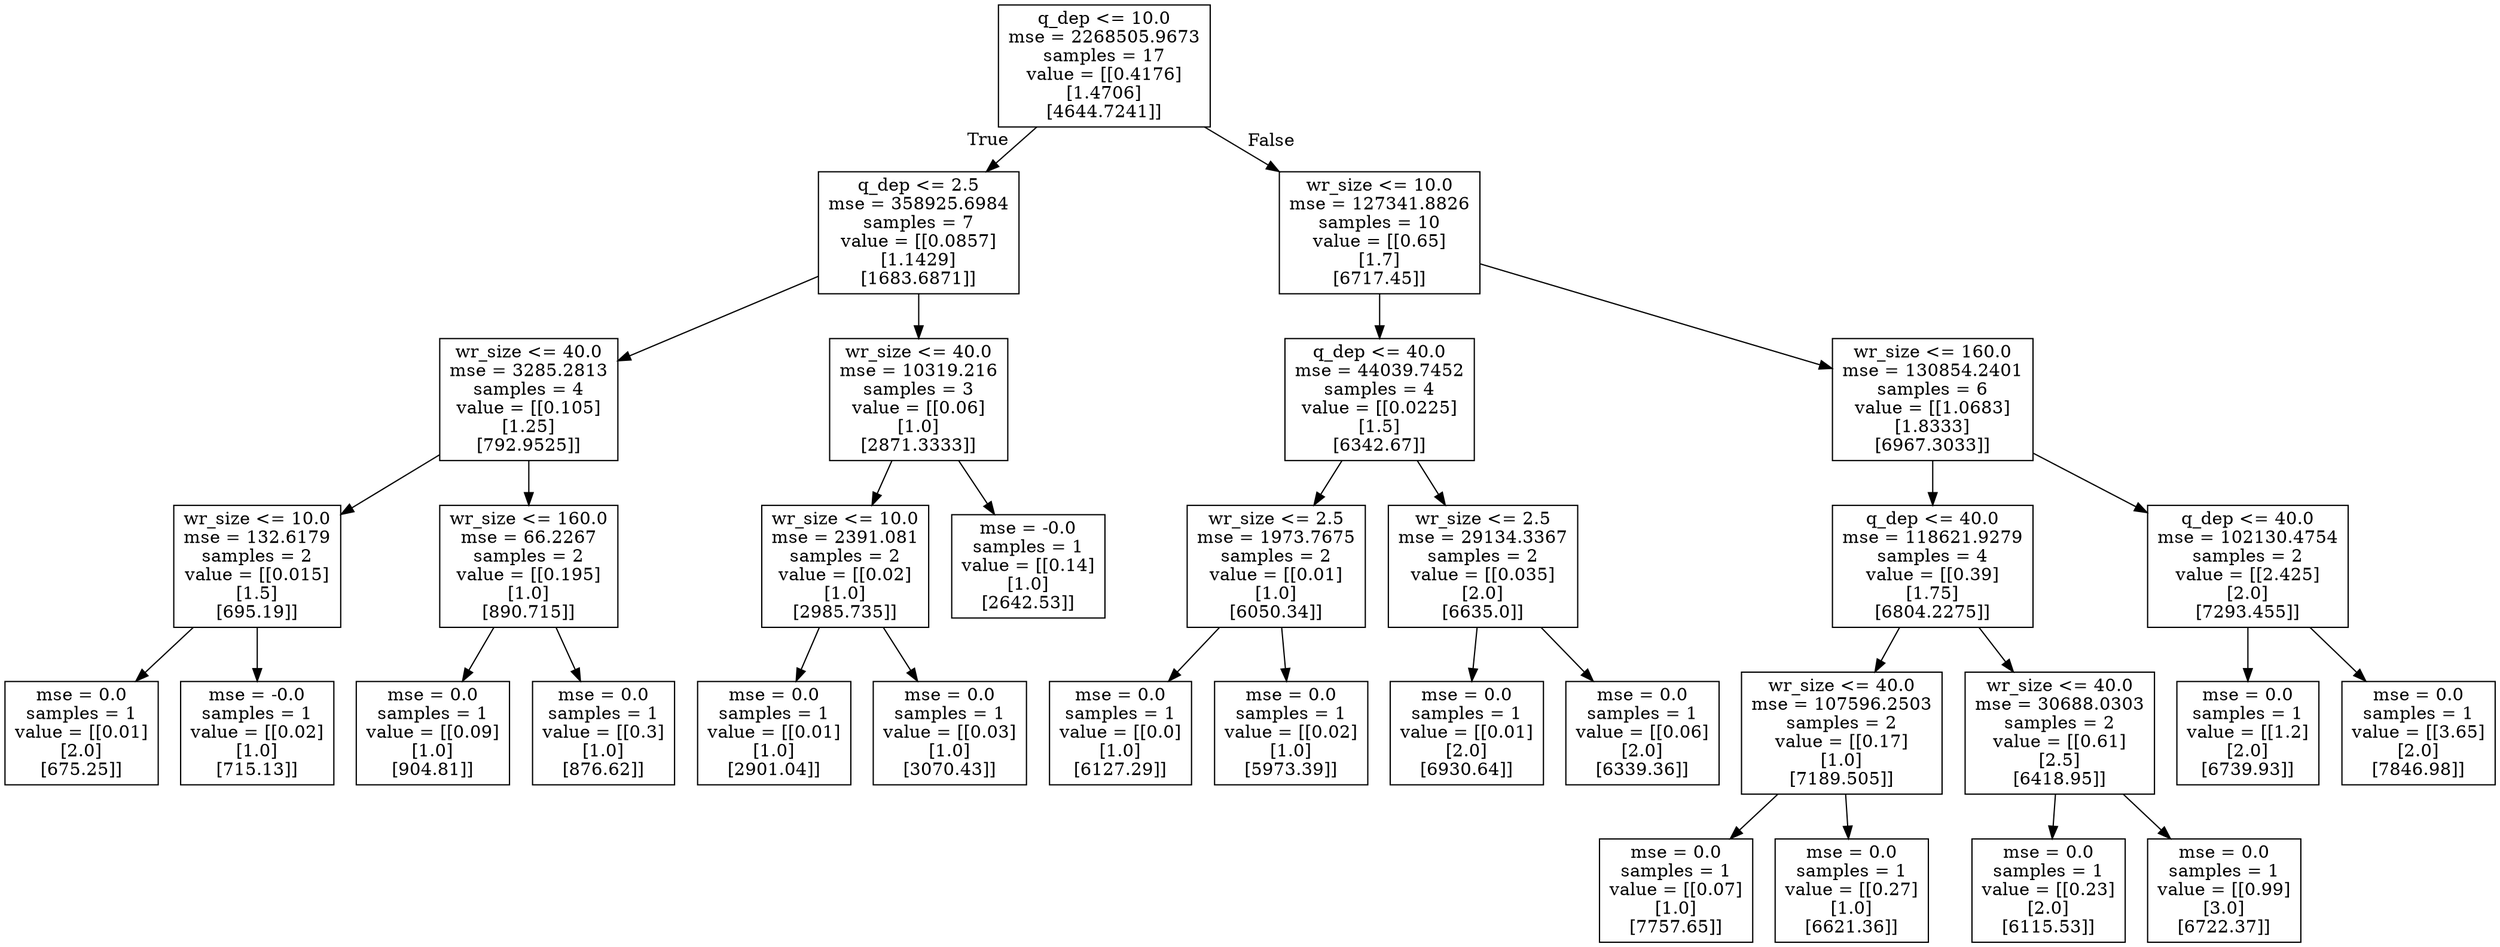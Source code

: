 digraph Tree {
node [shape=box] ;
0 [label="q_dep <= 10.0\nmse = 2268505.9673\nsamples = 17\nvalue = [[0.4176]\n[1.4706]\n[4644.7241]]"] ;
1 [label="q_dep <= 2.5\nmse = 358925.6984\nsamples = 7\nvalue = [[0.0857]\n[1.1429]\n[1683.6871]]"] ;
0 -> 1 [labeldistance=2.5, labelangle=45, headlabel="True"] ;
2 [label="wr_size <= 40.0\nmse = 3285.2813\nsamples = 4\nvalue = [[0.105]\n[1.25]\n[792.9525]]"] ;
1 -> 2 ;
3 [label="wr_size <= 10.0\nmse = 132.6179\nsamples = 2\nvalue = [[0.015]\n[1.5]\n[695.19]]"] ;
2 -> 3 ;
4 [label="mse = 0.0\nsamples = 1\nvalue = [[0.01]\n[2.0]\n[675.25]]"] ;
3 -> 4 ;
5 [label="mse = -0.0\nsamples = 1\nvalue = [[0.02]\n[1.0]\n[715.13]]"] ;
3 -> 5 ;
6 [label="wr_size <= 160.0\nmse = 66.2267\nsamples = 2\nvalue = [[0.195]\n[1.0]\n[890.715]]"] ;
2 -> 6 ;
7 [label="mse = 0.0\nsamples = 1\nvalue = [[0.09]\n[1.0]\n[904.81]]"] ;
6 -> 7 ;
8 [label="mse = 0.0\nsamples = 1\nvalue = [[0.3]\n[1.0]\n[876.62]]"] ;
6 -> 8 ;
9 [label="wr_size <= 40.0\nmse = 10319.216\nsamples = 3\nvalue = [[0.06]\n[1.0]\n[2871.3333]]"] ;
1 -> 9 ;
10 [label="wr_size <= 10.0\nmse = 2391.081\nsamples = 2\nvalue = [[0.02]\n[1.0]\n[2985.735]]"] ;
9 -> 10 ;
11 [label="mse = 0.0\nsamples = 1\nvalue = [[0.01]\n[1.0]\n[2901.04]]"] ;
10 -> 11 ;
12 [label="mse = 0.0\nsamples = 1\nvalue = [[0.03]\n[1.0]\n[3070.43]]"] ;
10 -> 12 ;
13 [label="mse = -0.0\nsamples = 1\nvalue = [[0.14]\n[1.0]\n[2642.53]]"] ;
9 -> 13 ;
14 [label="wr_size <= 10.0\nmse = 127341.8826\nsamples = 10\nvalue = [[0.65]\n[1.7]\n[6717.45]]"] ;
0 -> 14 [labeldistance=2.5, labelangle=-45, headlabel="False"] ;
15 [label="q_dep <= 40.0\nmse = 44039.7452\nsamples = 4\nvalue = [[0.0225]\n[1.5]\n[6342.67]]"] ;
14 -> 15 ;
16 [label="wr_size <= 2.5\nmse = 1973.7675\nsamples = 2\nvalue = [[0.01]\n[1.0]\n[6050.34]]"] ;
15 -> 16 ;
17 [label="mse = 0.0\nsamples = 1\nvalue = [[0.0]\n[1.0]\n[6127.29]]"] ;
16 -> 17 ;
18 [label="mse = 0.0\nsamples = 1\nvalue = [[0.02]\n[1.0]\n[5973.39]]"] ;
16 -> 18 ;
19 [label="wr_size <= 2.5\nmse = 29134.3367\nsamples = 2\nvalue = [[0.035]\n[2.0]\n[6635.0]]"] ;
15 -> 19 ;
20 [label="mse = 0.0\nsamples = 1\nvalue = [[0.01]\n[2.0]\n[6930.64]]"] ;
19 -> 20 ;
21 [label="mse = 0.0\nsamples = 1\nvalue = [[0.06]\n[2.0]\n[6339.36]]"] ;
19 -> 21 ;
22 [label="wr_size <= 160.0\nmse = 130854.2401\nsamples = 6\nvalue = [[1.0683]\n[1.8333]\n[6967.3033]]"] ;
14 -> 22 ;
23 [label="q_dep <= 40.0\nmse = 118621.9279\nsamples = 4\nvalue = [[0.39]\n[1.75]\n[6804.2275]]"] ;
22 -> 23 ;
24 [label="wr_size <= 40.0\nmse = 107596.2503\nsamples = 2\nvalue = [[0.17]\n[1.0]\n[7189.505]]"] ;
23 -> 24 ;
25 [label="mse = 0.0\nsamples = 1\nvalue = [[0.07]\n[1.0]\n[7757.65]]"] ;
24 -> 25 ;
26 [label="mse = 0.0\nsamples = 1\nvalue = [[0.27]\n[1.0]\n[6621.36]]"] ;
24 -> 26 ;
27 [label="wr_size <= 40.0\nmse = 30688.0303\nsamples = 2\nvalue = [[0.61]\n[2.5]\n[6418.95]]"] ;
23 -> 27 ;
28 [label="mse = 0.0\nsamples = 1\nvalue = [[0.23]\n[2.0]\n[6115.53]]"] ;
27 -> 28 ;
29 [label="mse = 0.0\nsamples = 1\nvalue = [[0.99]\n[3.0]\n[6722.37]]"] ;
27 -> 29 ;
30 [label="q_dep <= 40.0\nmse = 102130.4754\nsamples = 2\nvalue = [[2.425]\n[2.0]\n[7293.455]]"] ;
22 -> 30 ;
31 [label="mse = 0.0\nsamples = 1\nvalue = [[1.2]\n[2.0]\n[6739.93]]"] ;
30 -> 31 ;
32 [label="mse = 0.0\nsamples = 1\nvalue = [[3.65]\n[2.0]\n[7846.98]]"] ;
30 -> 32 ;
}